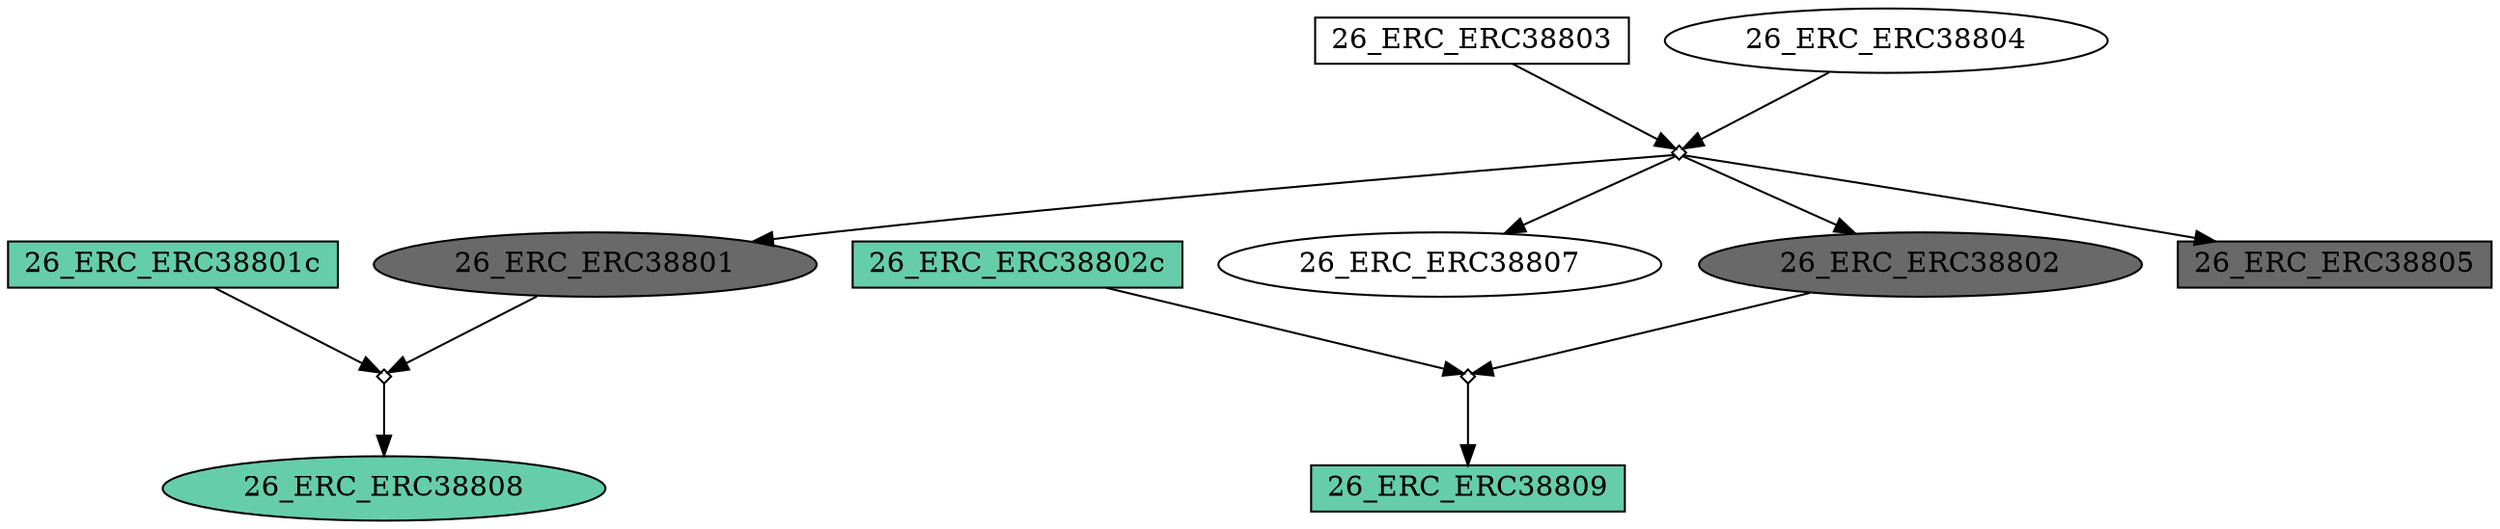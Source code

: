 digraph {
	"26_ERC_ERC38801" [shape=box fillcolor=dimgrey fontcolor=black height=0.3 regular=0 shape=ellipse style=filled width=0.5]
	"26_ERC_ERC38803x26_ERC_ERC38804" -> "26_ERC_ERC38801"
	"26_ERC_ERC38801" -> "26_ERC_ERC38801cx26_ERC_ERC38801"
	"26_ERC_ERC38808" [shape=box fillcolor=aquamarine3 fontcolor=black height=0.3 regular=0 shape=ellipse style=filled width=0.5]
	"26_ERC_ERC38801cx26_ERC_ERC38801" -> "26_ERC_ERC38808"
	"26_ERC_ERC38807" [shape=box fillcolor=white fontcolor=black height=0.3 regular=0 shape=ellipse style=filled width=0.5]
	"26_ERC_ERC38803x26_ERC_ERC38804" -> "26_ERC_ERC38807"
	"26_ERC_ERC38802" [shape=box fillcolor=dimgrey fontcolor=black height=0.3 regular=0 shape=ellipse style=filled width=0.5]
	"26_ERC_ERC38803x26_ERC_ERC38804" -> "26_ERC_ERC38802"
	"26_ERC_ERC38802" -> "26_ERC_ERC38802cx26_ERC_ERC38802"
	"26_ERC_ERC38809" [shape=box fillcolor=aquamarine3 fontcolor=black height=0.3 regular=0 shape=box style=filled width=0.5]
	"26_ERC_ERC38802cx26_ERC_ERC38802" -> "26_ERC_ERC38809"
	"26_ERC_ERC38803" [shape=box fillcolor=white fontcolor=black height=0.3 regular=0 shape=box style=filled width=0.5]
	"26_ERC_ERC38803" -> "26_ERC_ERC38803x26_ERC_ERC38804"
	"26_ERC_ERC38804" [shape=box fillcolor=white fontcolor=black height=0.3 regular=0 shape=ellipse style=filled width=0.5]
	"26_ERC_ERC38804" -> "26_ERC_ERC38803x26_ERC_ERC38804"
	"26_ERC_ERC38801c" [shape=box fillcolor=aquamarine3 fontcolor=black height=0.3 regular=0 shape=box style=filled width=0.5]
	"26_ERC_ERC38801c" -> "26_ERC_ERC38801cx26_ERC_ERC38801"
	"26_ERC_ERC38802c" [shape=box fillcolor=aquamarine3 fontcolor=black height=0.3 regular=0 shape=box style=filled width=0.5]
	"26_ERC_ERC38802c" -> "26_ERC_ERC38802cx26_ERC_ERC38802"
	"26_ERC_ERC38805" [shape=box fillcolor=dimgrey fontcolor=black height=0.3 regular=0 shape=box style=filled width=0.5]
	"26_ERC_ERC38803x26_ERC_ERC38804" -> "26_ERC_ERC38805"
	"26_ERC_ERC38802cx26_ERC_ERC38802" [label="" height=.1 shape=diamond width=.1]
	"26_ERC_ERC38803x26_ERC_ERC38804" [label="" height=.1 shape=diamond width=.1]
	"26_ERC_ERC38801cx26_ERC_ERC38801" [label="" height=.1 shape=diamond width=.1]
}
